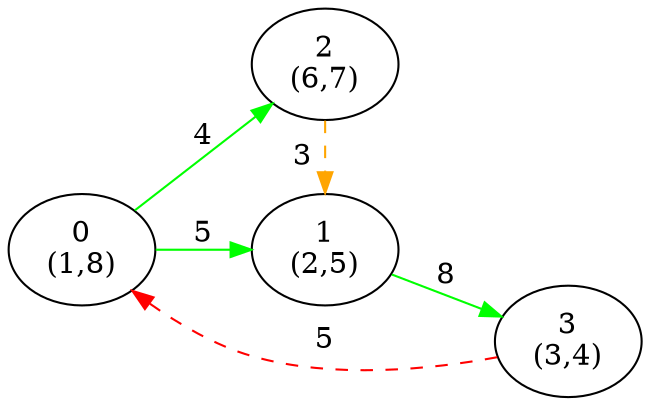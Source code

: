 digraph G {
ranksep = "equally";
rankdir = LR;
{rank = same; "0
(1,8)"; };
{rank = same; "1
(2,5)"; "2
(6,7)"; };
{rank = same; "3
(3,4)"; };
{rank = same; };
"0
(1,8)"->"1
(2,5)"[label="5" color = "green"];
"0
(1,8)"->"2
(6,7)"[label="4" color = "green"];
"1
(2,5)"->"3
(3,4)"[label="8" color = "green"];
"2
(6,7)"->"1
(2,5)"[label="3" color = "orange" style = "dashed"];
"3
(3,4)"->"0
(1,8)"[label="5" color = "red" style = "dashed"];
}
